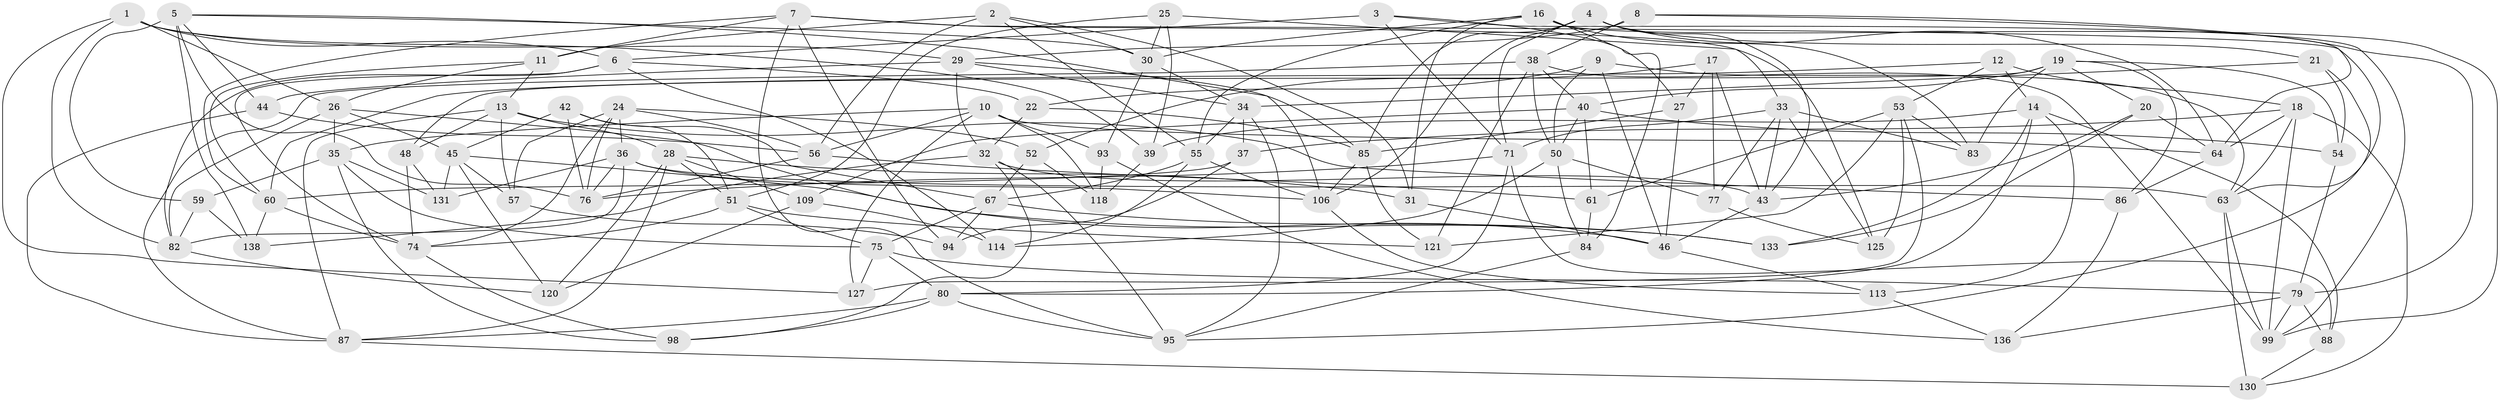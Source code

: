 // original degree distribution, {4: 1.0}
// Generated by graph-tools (version 1.1) at 2025/42/03/06/25 10:42:22]
// undirected, 91 vertices, 230 edges
graph export_dot {
graph [start="1"]
  node [color=gray90,style=filled];
  1 [super="+62"];
  2 [super="+126"];
  3;
  4 [super="+115"];
  5 [super="+15"];
  6 [super="+23"];
  7 [super="+78"];
  8;
  9;
  10 [super="+47"];
  11 [super="+69"];
  12;
  13 [super="+105"];
  14 [super="+135"];
  16 [super="+97"];
  17;
  18 [super="+139"];
  19 [super="+117"];
  20;
  21;
  22;
  24 [super="+134"];
  25;
  26 [super="+90"];
  27;
  28 [super="+58"];
  29 [super="+116"];
  30 [super="+122"];
  31;
  32 [super="+91"];
  33 [super="+124"];
  34 [super="+65"];
  35 [super="+41"];
  36 [super="+102"];
  37;
  38 [super="+96"];
  39;
  40 [super="+66"];
  42;
  43 [super="+108"];
  44;
  45 [super="+100"];
  46 [super="+49"];
  48;
  50 [super="+70"];
  51 [super="+101"];
  52;
  53 [super="+140"];
  54;
  55 [super="+103"];
  56 [super="+92"];
  57;
  59;
  60 [super="+129"];
  61;
  63 [super="+73"];
  64 [super="+68"];
  67 [super="+137"];
  71 [super="+72"];
  74 [super="+132"];
  75 [super="+111"];
  76 [super="+89"];
  77;
  79 [super="+81"];
  80 [super="+128"];
  82 [super="+110"];
  83;
  84;
  85 [super="+104"];
  86;
  87 [super="+119"];
  88;
  93;
  94;
  95 [super="+107"];
  98;
  99 [super="+123"];
  106 [super="+112"];
  109;
  113;
  114;
  118;
  120;
  121;
  125;
  127;
  130;
  131;
  133;
  136;
  138;
  1 -- 26;
  1 -- 127;
  1 -- 82;
  1 -- 29;
  1 -- 6;
  1 -- 39;
  2 -- 30;
  2 -- 31;
  2 -- 55;
  2 -- 11 [weight=2];
  2 -- 56;
  3 -- 71;
  3 -- 27;
  3 -- 99;
  3 -- 6;
  4 -- 43;
  4 -- 64;
  4 -- 106;
  4 -- 21;
  4 -- 71;
  4 -- 85;
  5 -- 59;
  5 -- 138;
  5 -- 44;
  5 -- 76;
  5 -- 106;
  5 -- 30;
  6 -- 114;
  6 -- 82;
  6 -- 74;
  6 -- 22;
  7 -- 63;
  7 -- 11;
  7 -- 94;
  7 -- 125;
  7 -- 95;
  7 -- 60;
  8 -- 38;
  8 -- 79;
  8 -- 64;
  8 -- 29;
  9 -- 50;
  9 -- 22;
  9 -- 63;
  9 -- 46;
  10 -- 93;
  10 -- 35;
  10 -- 118;
  10 -- 127;
  10 -- 64;
  10 -- 56;
  11 -- 13;
  11 -- 60;
  11 -- 26;
  12 -- 18;
  12 -- 53;
  12 -- 14;
  12 -- 60;
  13 -- 86;
  13 -- 87;
  13 -- 48;
  13 -- 57;
  13 -- 28;
  14 -- 133;
  14 -- 88;
  14 -- 113;
  14 -- 39;
  14 -- 80;
  16 -- 84;
  16 -- 83;
  16 -- 99;
  16 -- 55;
  16 -- 30;
  16 -- 31;
  17 -- 27;
  17 -- 77;
  17 -- 52;
  17 -- 43;
  18 -- 64;
  18 -- 63;
  18 -- 130;
  18 -- 99;
  18 -- 37;
  19 -- 48;
  19 -- 83;
  19 -- 54;
  19 -- 20;
  19 -- 86;
  19 -- 40;
  20 -- 133;
  20 -- 64;
  20 -- 43;
  21 -- 34;
  21 -- 54;
  21 -- 95;
  22 -- 32;
  22 -- 85;
  24 -- 76;
  24 -- 57;
  24 -- 36;
  24 -- 56;
  24 -- 74;
  24 -- 52;
  25 -- 39;
  25 -- 33;
  25 -- 51;
  25 -- 30;
  26 -- 45;
  26 -- 82;
  26 -- 35;
  26 -- 46;
  27 -- 46;
  27 -- 85;
  28 -- 31;
  28 -- 87;
  28 -- 120;
  28 -- 51;
  28 -- 109;
  29 -- 34;
  29 -- 44;
  29 -- 32;
  29 -- 85;
  30 -- 34;
  30 -- 93;
  31 -- 46;
  32 -- 138;
  32 -- 95;
  32 -- 98;
  32 -- 43;
  33 -- 125;
  33 -- 77;
  33 -- 83;
  33 -- 43;
  33 -- 71;
  34 -- 37;
  34 -- 95;
  34 -- 55;
  35 -- 131;
  35 -- 75;
  35 -- 59;
  35 -- 98;
  36 -- 76;
  36 -- 63;
  36 -- 82;
  36 -- 131;
  36 -- 106;
  37 -- 94;
  37 -- 60;
  38 -- 121;
  38 -- 99;
  38 -- 40;
  38 -- 50;
  38 -- 87;
  39 -- 118;
  40 -- 54;
  40 -- 61;
  40 -- 50;
  40 -- 109;
  42 -- 45;
  42 -- 51;
  42 -- 67;
  42 -- 76;
  43 -- 46;
  44 -- 87;
  44 -- 56;
  45 -- 57;
  45 -- 120;
  45 -- 131;
  45 -- 133;
  46 -- 113;
  48 -- 131;
  48 -- 74;
  50 -- 77;
  50 -- 84;
  50 -- 114;
  51 -- 75;
  51 -- 121;
  51 -- 74;
  52 -- 67;
  52 -- 118;
  53 -- 83;
  53 -- 121;
  53 -- 61;
  53 -- 125;
  53 -- 127;
  54 -- 79;
  55 -- 114;
  55 -- 67;
  55 -- 106;
  56 -- 61;
  56 -- 76;
  57 -- 94;
  59 -- 138;
  59 -- 82;
  60 -- 138;
  60 -- 74;
  61 -- 84;
  63 -- 130;
  63 -- 99;
  64 -- 86;
  67 -- 94;
  67 -- 133;
  67 -- 75;
  71 -- 80;
  71 -- 76;
  71 -- 88;
  74 -- 98;
  75 -- 127;
  75 -- 80;
  75 -- 79;
  77 -- 125;
  79 -- 99;
  79 -- 136;
  79 -- 88;
  80 -- 87;
  80 -- 98;
  80 -- 95;
  82 -- 120;
  84 -- 95;
  85 -- 106;
  85 -- 121;
  86 -- 136;
  87 -- 130;
  88 -- 130;
  93 -- 136;
  93 -- 118;
  106 -- 113;
  109 -- 114;
  109 -- 120;
  113 -- 136;
}
